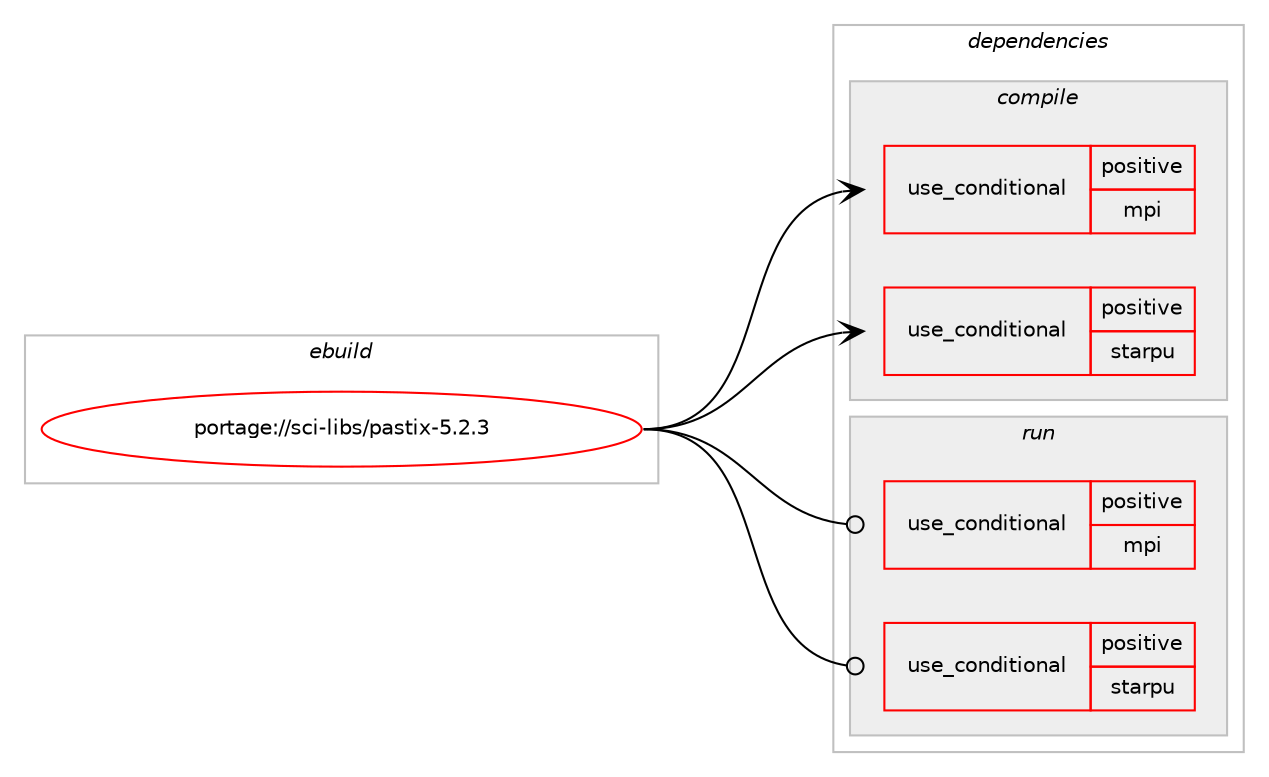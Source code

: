 digraph prolog {

# *************
# Graph options
# *************

newrank=true;
concentrate=true;
compound=true;
graph [rankdir=LR,fontname=Helvetica,fontsize=10,ranksep=1.5];#, ranksep=2.5, nodesep=0.2];
edge  [arrowhead=vee];
node  [fontname=Helvetica,fontsize=10];

# **********
# The ebuild
# **********

subgraph cluster_leftcol {
color=gray;
rank=same;
label=<<i>ebuild</i>>;
id [label="portage://sci-libs/pastix-5.2.3", color=red, width=4, href="../sci-libs/pastix-5.2.3.svg"];
}

# ****************
# The dependencies
# ****************

subgraph cluster_midcol {
color=gray;
label=<<i>dependencies</i>>;
subgraph cluster_compile {
fillcolor="#eeeeee";
style=filled;
label=<<i>compile</i>>;
subgraph cond920 {
dependency1333 [label=<<TABLE BORDER="0" CELLBORDER="1" CELLSPACING="0" CELLPADDING="4"><TR><TD ROWSPAN="3" CELLPADDING="10">use_conditional</TD></TR><TR><TD>positive</TD></TR><TR><TD>mpi</TD></TR></TABLE>>, shape=none, color=red];
# *** BEGIN UNKNOWN DEPENDENCY TYPE (TODO) ***
# dependency1333 -> package_dependency(portage://sci-libs/pastix-5.2.3,install,no,virtual,mpi,none,[,,],[],[])
# *** END UNKNOWN DEPENDENCY TYPE (TODO) ***

}
id:e -> dependency1333:w [weight=20,style="solid",arrowhead="vee"];
subgraph cond921 {
dependency1334 [label=<<TABLE BORDER="0" CELLBORDER="1" CELLSPACING="0" CELLPADDING="4"><TR><TD ROWSPAN="3" CELLPADDING="10">use_conditional</TD></TR><TR><TD>positive</TD></TR><TR><TD>starpu</TD></TR></TABLE>>, shape=none, color=red];
# *** BEGIN UNKNOWN DEPENDENCY TYPE (TODO) ***
# dependency1334 -> package_dependency(portage://sci-libs/pastix-5.2.3,install,no,dev-libs,starpu,none,[,,],[slot(0),equal],[])
# *** END UNKNOWN DEPENDENCY TYPE (TODO) ***

}
id:e -> dependency1334:w [weight=20,style="solid",arrowhead="vee"];
# *** BEGIN UNKNOWN DEPENDENCY TYPE (TODO) ***
# id -> package_dependency(portage://sci-libs/pastix-5.2.3,install,no,sci-libs,scotch,none,[,,],[slot(0),equal],[use(optenable(int64),none),use(optenable(mpi),none)])
# *** END UNKNOWN DEPENDENCY TYPE (TODO) ***

# *** BEGIN UNKNOWN DEPENDENCY TYPE (TODO) ***
# id -> package_dependency(portage://sci-libs/pastix-5.2.3,install,no,sys-apps,hwloc,none,[,,],[slot(0),equal],[])
# *** END UNKNOWN DEPENDENCY TYPE (TODO) ***

# *** BEGIN UNKNOWN DEPENDENCY TYPE (TODO) ***
# id -> package_dependency(portage://sci-libs/pastix-5.2.3,install,no,virtual,blas,none,[,,],[],[])
# *** END UNKNOWN DEPENDENCY TYPE (TODO) ***

# *** BEGIN UNKNOWN DEPENDENCY TYPE (TODO) ***
# id -> package_dependency(portage://sci-libs/pastix-5.2.3,install,no,virtual,fortran,none,[,,],[],[])
# *** END UNKNOWN DEPENDENCY TYPE (TODO) ***

}
subgraph cluster_compileandrun {
fillcolor="#eeeeee";
style=filled;
label=<<i>compile and run</i>>;
}
subgraph cluster_run {
fillcolor="#eeeeee";
style=filled;
label=<<i>run</i>>;
subgraph cond922 {
dependency1335 [label=<<TABLE BORDER="0" CELLBORDER="1" CELLSPACING="0" CELLPADDING="4"><TR><TD ROWSPAN="3" CELLPADDING="10">use_conditional</TD></TR><TR><TD>positive</TD></TR><TR><TD>mpi</TD></TR></TABLE>>, shape=none, color=red];
# *** BEGIN UNKNOWN DEPENDENCY TYPE (TODO) ***
# dependency1335 -> package_dependency(portage://sci-libs/pastix-5.2.3,run,no,virtual,mpi,none,[,,],[],[])
# *** END UNKNOWN DEPENDENCY TYPE (TODO) ***

}
id:e -> dependency1335:w [weight=20,style="solid",arrowhead="odot"];
subgraph cond923 {
dependency1336 [label=<<TABLE BORDER="0" CELLBORDER="1" CELLSPACING="0" CELLPADDING="4"><TR><TD ROWSPAN="3" CELLPADDING="10">use_conditional</TD></TR><TR><TD>positive</TD></TR><TR><TD>starpu</TD></TR></TABLE>>, shape=none, color=red];
# *** BEGIN UNKNOWN DEPENDENCY TYPE (TODO) ***
# dependency1336 -> package_dependency(portage://sci-libs/pastix-5.2.3,run,no,dev-libs,starpu,none,[,,],[slot(0),equal],[])
# *** END UNKNOWN DEPENDENCY TYPE (TODO) ***

}
id:e -> dependency1336:w [weight=20,style="solid",arrowhead="odot"];
# *** BEGIN UNKNOWN DEPENDENCY TYPE (TODO) ***
# id -> package_dependency(portage://sci-libs/pastix-5.2.3,run,no,sci-libs,scotch,none,[,,],[slot(0),equal],[use(optenable(int64),none),use(optenable(mpi),none)])
# *** END UNKNOWN DEPENDENCY TYPE (TODO) ***

# *** BEGIN UNKNOWN DEPENDENCY TYPE (TODO) ***
# id -> package_dependency(portage://sci-libs/pastix-5.2.3,run,no,sys-apps,hwloc,none,[,,],[slot(0),equal],[])
# *** END UNKNOWN DEPENDENCY TYPE (TODO) ***

# *** BEGIN UNKNOWN DEPENDENCY TYPE (TODO) ***
# id -> package_dependency(portage://sci-libs/pastix-5.2.3,run,no,virtual,blas,none,[,,],[],[])
# *** END UNKNOWN DEPENDENCY TYPE (TODO) ***

# *** BEGIN UNKNOWN DEPENDENCY TYPE (TODO) ***
# id -> package_dependency(portage://sci-libs/pastix-5.2.3,run,no,virtual,fortran,none,[,,],[],[])
# *** END UNKNOWN DEPENDENCY TYPE (TODO) ***

}
}

# **************
# The candidates
# **************

subgraph cluster_choices {
rank=same;
color=gray;
label=<<i>candidates</i>>;

}

}
